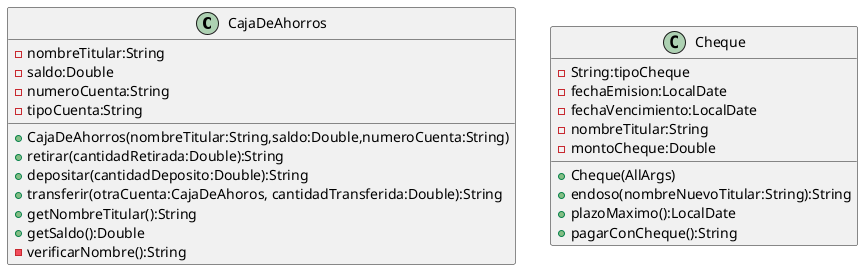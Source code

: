 @startuml
class CajaDeAhorros{
    -nombreTitular:String
    -saldo:Double
    -numeroCuenta:String
    -tipoCuenta:String

    +CajaDeAhorros(nombreTitular:String,saldo:Double,numeroCuenta:String)
    +retirar(cantidadRetirada:Double):String
    +depositar(cantidadDeposito:Double):String
    +transferir(otraCuenta:CajaDeAhoros, cantidadTransferida:Double):String
    +getNombreTitular():String
    +getSaldo():Double
    -verificarNombre():String
}
class Cheque {
    -String:tipoCheque
    -fechaEmision:LocalDate
    -fechaVencimiento:LocalDate
    -nombreTitular:String
    -montoCheque:Double

    +Cheque(AllArgs)
    +endoso(nombreNuevoTitular:String):String
    +plazoMaximo():LocalDate
    +pagarConCheque():String
}

@enduml